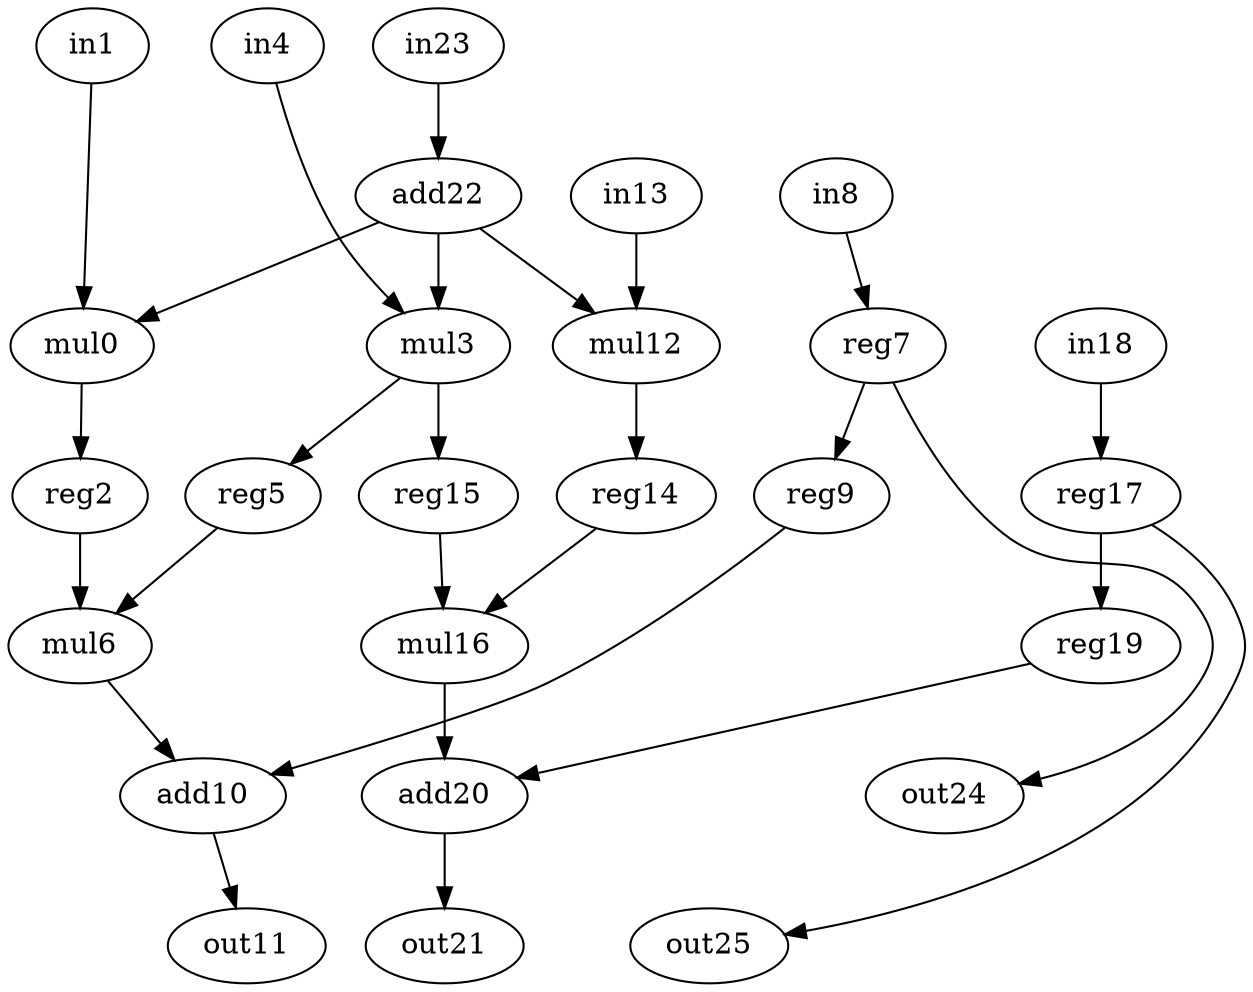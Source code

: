 digraph g {
0 [label = mul0;op = mul;]
1 [label = in1;op = in;]
2 [label = add10;op = add;]
3 [label = out11;op = out;]
4 [label = mul12;op = mul;]
5 [label = in13;op = in;]
6 [label = reg14;op = reg;]
7 [label = reg15;op = reg;]
8 [label = mul16;op = mul;]
9 [label = reg17;op = reg;]
10 [label = in18;op = in;]
11 [label = reg19;op = reg;]
12 [label = reg2;op = reg;]
13 [label = add20;op = add;]
14 [label = out21;op = out;]
15 [label = add22;op = addi;value = 2;]
16 [label = in23;op = in;]
17 [label = out24;op = out;]
18 [label = out25;op = out;]
19 [label = mul3;op = mul;]
20 [label = in4;op = in;]
21 [label = reg5;op = reg;]
22 [label = mul6;op = mul;]
23 [label = reg7;op = reg;]
24 [label = in8;op = in;]
25 [label = reg9;op = reg;]
23 -> 17 [port=0; weight=0;]
23 -> 25 [port=0; weight=0;]
25 -> 2 [port=0; weight=0;]
22 -> 2 [port=1; weight=0;]
21 -> 22 [port=0; weight=0;]
19 -> 21 [port=0; weight=0;]
19 -> 7 [port=0; weight=0;]
7 -> 8 [port=0; weight=0;]
6 -> 8 [port=1; weight=0;]
4 -> 6 [port=0; weight=1;]
15 -> 4 [port=0; weight=0;]
15 -> 19 [port=0; weight=1;]
20 -> 19 [port=1; weight=0;]
15 -> 0 [port=0; weight=0;]
1 -> 0 [port=1; weight=0;]
0 -> 12 [port=0; weight=0;]
12 -> 22 [port=1; weight=3;]
16 -> 15 [port=0; weight=1;]
5 -> 4 [port=1; weight=1;]
8 -> 13 [port=0; weight=1;]
11 -> 13 [port=1; weight=0;]
9 -> 11 [port=0; weight=2;]
9 -> 18 [port=0; weight=0;]
10 -> 9 [port=0; weight=2;]
13 -> 14 [port=0; weight=1;]
2 -> 3 [port=0; weight=0;]
24 -> 23 [port=0; weight=0;]
}
